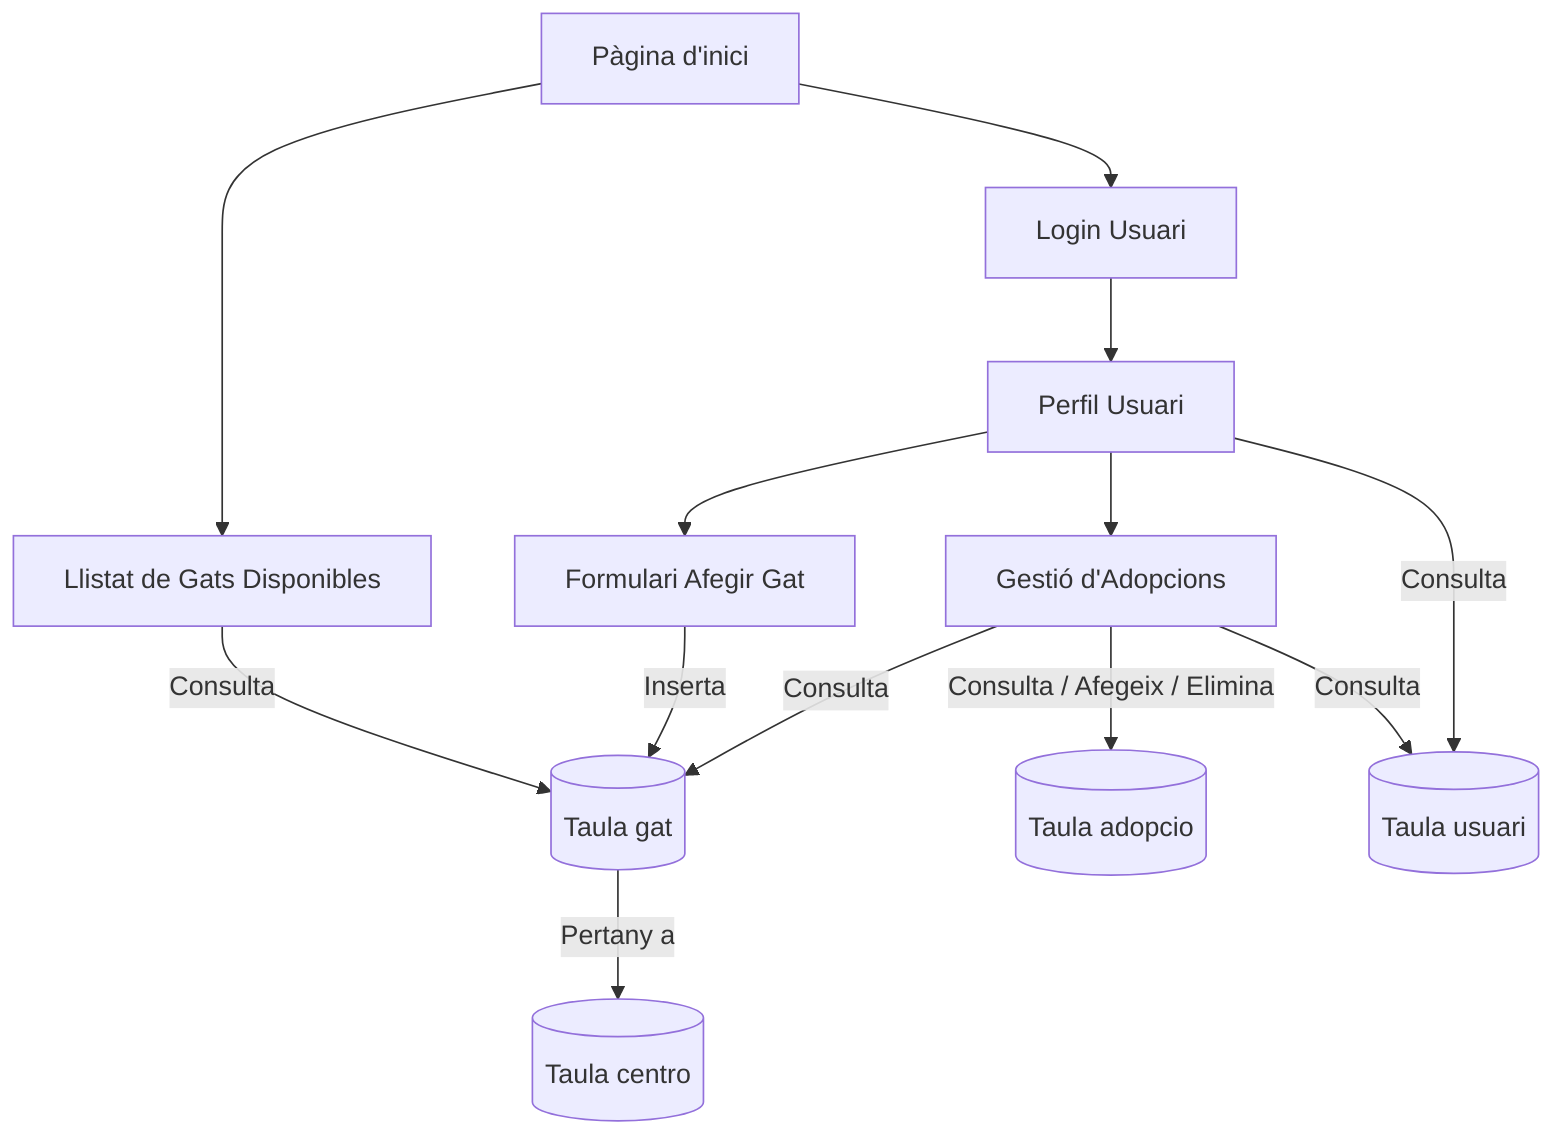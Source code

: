 graph TD
    %% Pantalles principals del front-end
    Inici["Pàgina d'inici"]
    VeureGats["Llistat de Gats Disponibles"]
    AfegirGat["Formulari Afegir Gat"]
    GestionarAdopcions["Gestió d'Adopcions"]
    Login["Login Usuari"]
    PerfilUsuari["Perfil Usuari"]

    %% Relacions entre pantalles
    Inici --> VeureGats
    Inici --> Login
    Login --> PerfilUsuari
    PerfilUsuari --> GestionarAdopcions
    PerfilUsuari --> AfegirGat

    %% Relacions amb entitats del sistema
    VeureGats -->|Consulta| Gat[(Taula gat)]
    AfegirGat -->|Inserta| Gat
    GestionarAdopcions -->|Consulta / Afegeix / Elimina| Adopcio[(Taula adopcio)]
    GestionarAdopcions -->|Consulta| Usuari[(Taula usuari)]
    GestionarAdopcions -->|Consulta| Gat
    PerfilUsuari -->|Consulta| Usuari
    Gat -->|Pertany a| Centro[(Taula centro)]